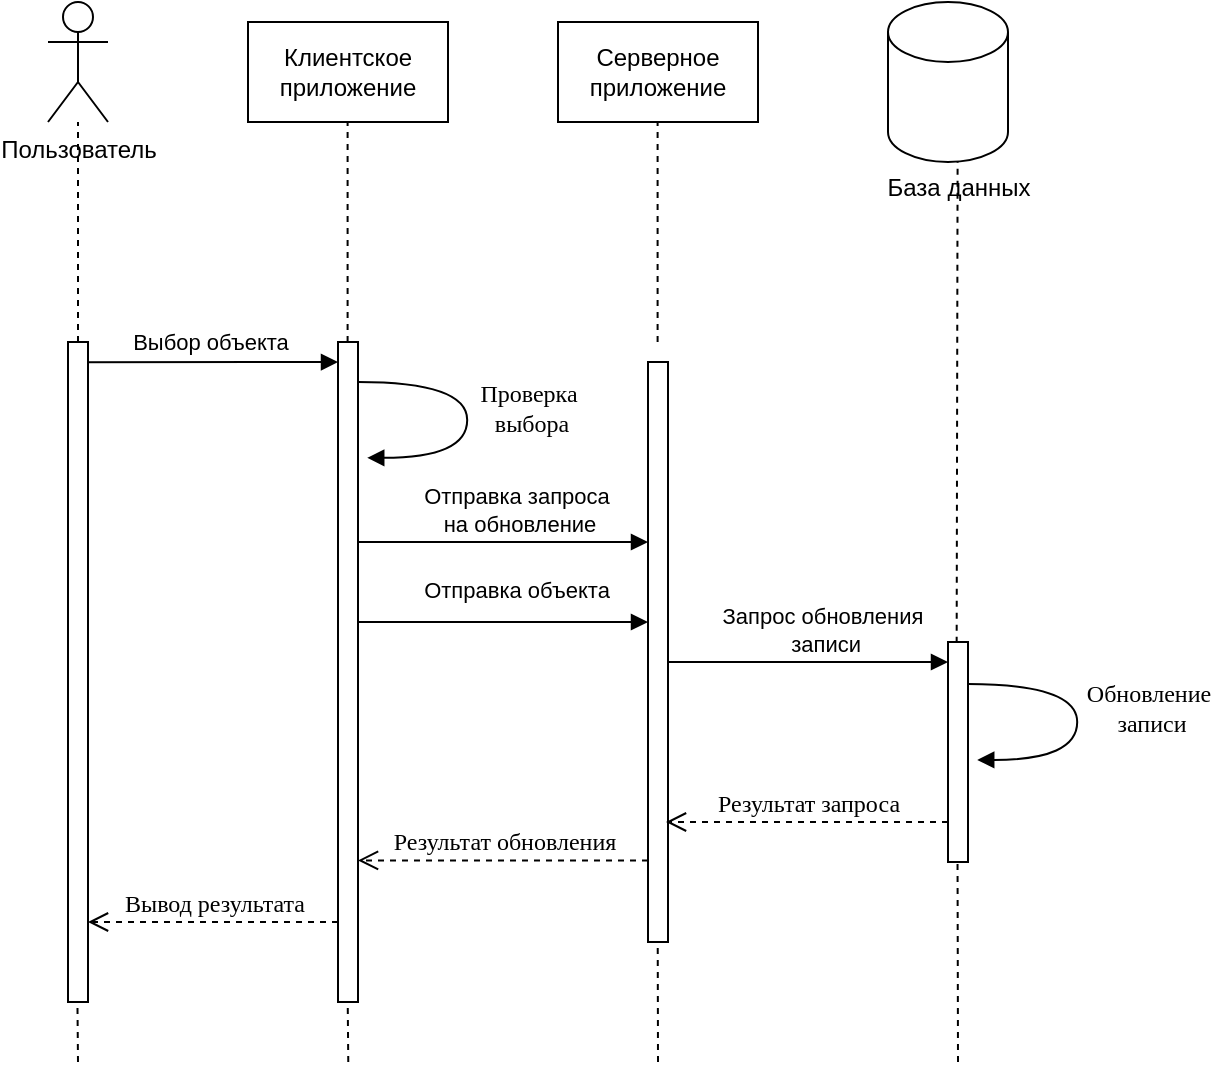 <mxfile version="27.0.9">
  <diagram name="Page-1" id="13e1069c-82ec-6db2-03f1-153e76fe0fe0">
    <mxGraphModel dx="1141" dy="561" grid="1" gridSize="10" guides="1" tooltips="1" connect="1" arrows="1" fold="1" page="1" pageScale="1" pageWidth="1100" pageHeight="850" background="none" math="0" shadow="0">
      <root>
        <mxCell id="0" />
        <mxCell id="1" parent="0" />
        <mxCell id="7baba1c4bc27f4b0-11" value="" style="html=1;verticalAlign=bottom;endArrow=block;entryX=0;entryY=0;labelBackgroundColor=none;fontFamily=Verdana;fontSize=12;edgeStyle=elbowEdgeStyle;elbow=vertical;" parent="1" edge="1">
          <mxGeometry relative="1" as="geometry">
            <mxPoint x="155" y="190.143" as="sourcePoint" />
            <mxPoint x="285" y="190" as="targetPoint" />
          </mxGeometry>
        </mxCell>
        <mxCell id="FYJnRDhwGbSClls7Dea5-19" value="Выбор объекта" style="edgeLabel;html=1;align=center;verticalAlign=middle;resizable=0;points=[];" vertex="1" connectable="0" parent="7baba1c4bc27f4b0-11">
          <mxGeometry x="-0.288" y="-2" relative="1" as="geometry">
            <mxPoint x="19" y="-12" as="offset" />
          </mxGeometry>
        </mxCell>
        <mxCell id="7baba1c4bc27f4b0-34" value="" style="html=1;points=[];perimeter=orthogonalPerimeter;rounded=0;shadow=0;comic=0;labelBackgroundColor=none;strokeWidth=1;fontFamily=Verdana;fontSize=12;align=center;" parent="1" vertex="1">
          <mxGeometry x="590" y="330" width="10" height="110" as="geometry" />
        </mxCell>
        <mxCell id="FYJnRDhwGbSClls7Dea5-1" value="Пользователь" style="shape=umlActor;verticalLabelPosition=bottom;verticalAlign=top;html=1;outlineConnect=0;" vertex="1" parent="1">
          <mxGeometry x="140" y="10" width="30" height="60" as="geometry" />
        </mxCell>
        <mxCell id="FYJnRDhwGbSClls7Dea5-3" value="Клиентское приложение" style="rounded=0;whiteSpace=wrap;html=1;" vertex="1" parent="1">
          <mxGeometry x="240" y="20" width="100" height="50" as="geometry" />
        </mxCell>
        <mxCell id="FYJnRDhwGbSClls7Dea5-4" value="" style="rounded=0;whiteSpace=wrap;html=1;" vertex="1" parent="1">
          <mxGeometry x="150" y="180" width="10" height="330" as="geometry" />
        </mxCell>
        <mxCell id="FYJnRDhwGbSClls7Dea5-7" value="" style="rounded=0;whiteSpace=wrap;html=1;" vertex="1" parent="1">
          <mxGeometry x="285" y="180" width="10" height="330" as="geometry" />
        </mxCell>
        <mxCell id="FYJnRDhwGbSClls7Dea5-8" value="" style="rounded=0;whiteSpace=wrap;html=1;" vertex="1" parent="1">
          <mxGeometry x="440" y="190" width="10" height="290" as="geometry" />
        </mxCell>
        <mxCell id="FYJnRDhwGbSClls7Dea5-10" value="Серверное приложение" style="rounded=0;whiteSpace=wrap;html=1;" vertex="1" parent="1">
          <mxGeometry x="395" y="20" width="100" height="50" as="geometry" />
        </mxCell>
        <mxCell id="FYJnRDhwGbSClls7Dea5-11" value="" style="shape=cylinder3;whiteSpace=wrap;html=1;boundedLbl=1;backgroundOutline=1;size=15;" vertex="1" parent="1">
          <mxGeometry x="560" y="10" width="60" height="80" as="geometry" />
        </mxCell>
        <mxCell id="FYJnRDhwGbSClls7Dea5-12" value="База данных&lt;div&gt;&lt;br&gt;&lt;/div&gt;" style="text;html=1;align=center;verticalAlign=middle;resizable=0;points=[];autosize=1;strokeColor=none;fillColor=none;" vertex="1" parent="1">
          <mxGeometry x="550" y="90" width="90" height="40" as="geometry" />
        </mxCell>
        <mxCell id="FYJnRDhwGbSClls7Dea5-15" value="" style="endArrow=none;dashed=1;html=1;rounded=0;exitX=0.5;exitY=0;exitDx=0;exitDy=0;" edge="1" parent="1" source="FYJnRDhwGbSClls7Dea5-4" target="FYJnRDhwGbSClls7Dea5-1">
          <mxGeometry width="50" height="50" relative="1" as="geometry">
            <mxPoint x="160" y="170" as="sourcePoint" />
            <mxPoint x="210" y="120" as="targetPoint" />
          </mxGeometry>
        </mxCell>
        <mxCell id="FYJnRDhwGbSClls7Dea5-16" value="" style="endArrow=none;dashed=1;html=1;rounded=0;exitX=0.5;exitY=0;exitDx=0;exitDy=0;" edge="1" parent="1">
          <mxGeometry width="50" height="50" relative="1" as="geometry">
            <mxPoint x="289.8" y="180" as="sourcePoint" />
            <mxPoint x="289.8" y="70" as="targetPoint" />
          </mxGeometry>
        </mxCell>
        <mxCell id="FYJnRDhwGbSClls7Dea5-17" value="" style="endArrow=none;dashed=1;html=1;rounded=0;exitX=0.5;exitY=0;exitDx=0;exitDy=0;" edge="1" parent="1">
          <mxGeometry width="50" height="50" relative="1" as="geometry">
            <mxPoint x="444.8" y="180" as="sourcePoint" />
            <mxPoint x="444.8" y="70" as="targetPoint" />
          </mxGeometry>
        </mxCell>
        <mxCell id="FYJnRDhwGbSClls7Dea5-18" value="" style="endArrow=none;dashed=1;html=1;rounded=0;exitX=0.433;exitY=0.003;exitDx=0;exitDy=0;exitPerimeter=0;" edge="1" parent="1" source="7baba1c4bc27f4b0-34">
          <mxGeometry width="50" height="50" relative="1" as="geometry">
            <mxPoint x="594.8" y="200" as="sourcePoint" />
            <mxPoint x="594.8" y="90" as="targetPoint" />
          </mxGeometry>
        </mxCell>
        <mxCell id="FYJnRDhwGbSClls7Dea5-20" value="Проверка&lt;div&gt;&amp;nbsp;выбора&lt;/div&gt;" style="html=1;verticalAlign=bottom;endArrow=block;labelBackgroundColor=none;fontFamily=Verdana;fontSize=12;elbow=vertical;edgeStyle=orthogonalEdgeStyle;curved=1;entryX=1;entryY=0.286;entryPerimeter=0;exitX=1.038;exitY=0.345;exitPerimeter=0;" edge="1" parent="1">
          <mxGeometry x="0.187" y="30" relative="1" as="geometry">
            <mxPoint x="295" y="200.0" as="sourcePoint" />
            <mxPoint x="299.62" y="237.9" as="targetPoint" />
            <Array as="points">
              <mxPoint x="349.62" y="199.9" />
              <mxPoint x="349.62" y="237.9" />
            </Array>
            <mxPoint as="offset" />
          </mxGeometry>
        </mxCell>
        <mxCell id="FYJnRDhwGbSClls7Dea5-21" value="" style="html=1;verticalAlign=bottom;endArrow=block;labelBackgroundColor=none;fontFamily=Verdana;fontSize=12;edgeStyle=elbowEdgeStyle;elbow=vertical;" edge="1" parent="1">
          <mxGeometry relative="1" as="geometry">
            <mxPoint x="295" y="280.003" as="sourcePoint" />
            <mxPoint x="440" y="280.146" as="targetPoint" />
          </mxGeometry>
        </mxCell>
        <mxCell id="FYJnRDhwGbSClls7Dea5-22" value="Отправка запроса&lt;div&gt;&amp;nbsp;на обновление&lt;/div&gt;" style="edgeLabel;html=1;align=center;verticalAlign=middle;resizable=0;points=[];" vertex="1" connectable="0" parent="FYJnRDhwGbSClls7Dea5-21">
          <mxGeometry x="-0.288" y="-2" relative="1" as="geometry">
            <mxPoint x="27" y="-18" as="offset" />
          </mxGeometry>
        </mxCell>
        <mxCell id="FYJnRDhwGbSClls7Dea5-23" value="" style="html=1;verticalAlign=bottom;endArrow=block;labelBackgroundColor=none;fontFamily=Verdana;fontSize=12;edgeStyle=elbowEdgeStyle;elbow=vertical;" edge="1" parent="1">
          <mxGeometry relative="1" as="geometry">
            <mxPoint x="295" y="320" as="sourcePoint" />
            <mxPoint x="440" y="320.143" as="targetPoint" />
          </mxGeometry>
        </mxCell>
        <mxCell id="FYJnRDhwGbSClls7Dea5-24" value="Отправка объекта" style="edgeLabel;html=1;align=center;verticalAlign=middle;resizable=0;points=[];" vertex="1" connectable="0" parent="FYJnRDhwGbSClls7Dea5-23">
          <mxGeometry x="-0.288" y="-2" relative="1" as="geometry">
            <mxPoint x="27" y="-18" as="offset" />
          </mxGeometry>
        </mxCell>
        <mxCell id="FYJnRDhwGbSClls7Dea5-25" value="" style="html=1;verticalAlign=bottom;endArrow=block;labelBackgroundColor=none;fontFamily=Verdana;fontSize=12;edgeStyle=elbowEdgeStyle;elbow=vertical;" edge="1" parent="1">
          <mxGeometry relative="1" as="geometry">
            <mxPoint x="450" y="340" as="sourcePoint" />
            <mxPoint x="590" y="340" as="targetPoint" />
          </mxGeometry>
        </mxCell>
        <mxCell id="FYJnRDhwGbSClls7Dea5-26" value="Запрос обновления&lt;div&gt;&amp;nbsp;записи&lt;/div&gt;" style="edgeLabel;html=1;align=center;verticalAlign=middle;resizable=0;points=[];" vertex="1" connectable="0" parent="FYJnRDhwGbSClls7Dea5-25">
          <mxGeometry x="-0.288" y="-2" relative="1" as="geometry">
            <mxPoint x="27" y="-18" as="offset" />
          </mxGeometry>
        </mxCell>
        <mxCell id="FYJnRDhwGbSClls7Dea5-27" value="Обновление&lt;div&gt;&amp;nbsp;записи&lt;/div&gt;" style="html=1;verticalAlign=bottom;endArrow=block;labelBackgroundColor=none;fontFamily=Verdana;fontSize=12;elbow=vertical;edgeStyle=orthogonalEdgeStyle;curved=1;entryX=1;entryY=0.286;entryPerimeter=0;exitX=1.038;exitY=0.345;exitPerimeter=0;" edge="1" parent="1">
          <mxGeometry x="0.172" y="35" relative="1" as="geometry">
            <mxPoint x="600" y="351.06" as="sourcePoint" />
            <mxPoint x="604.62" y="388.96" as="targetPoint" />
            <Array as="points">
              <mxPoint x="654.62" y="350.96" />
              <mxPoint x="654.62" y="388.96" />
            </Array>
            <mxPoint as="offset" />
          </mxGeometry>
        </mxCell>
        <mxCell id="FYJnRDhwGbSClls7Dea5-28" value="Результат запроса" style="html=1;verticalAlign=bottom;endArrow=open;dashed=1;endSize=8;labelBackgroundColor=none;fontFamily=Verdana;fontSize=12;edgeStyle=elbowEdgeStyle;elbow=vertical;" edge="1" parent="1">
          <mxGeometry relative="1" as="geometry">
            <mxPoint x="449" y="420" as="targetPoint" />
            <Array as="points">
              <mxPoint x="535" y="420" />
              <mxPoint x="565" y="420" />
            </Array>
            <mxPoint x="590" y="420" as="sourcePoint" />
          </mxGeometry>
        </mxCell>
        <mxCell id="FYJnRDhwGbSClls7Dea5-29" value="Результат обновления" style="html=1;verticalAlign=bottom;endArrow=open;dashed=1;endSize=8;labelBackgroundColor=none;fontFamily=Verdana;fontSize=12;edgeStyle=elbowEdgeStyle;elbow=vertical;" edge="1" parent="1" target="FYJnRDhwGbSClls7Dea5-7">
          <mxGeometry relative="1" as="geometry">
            <mxPoint x="310" y="439.2" as="targetPoint" />
            <Array as="points">
              <mxPoint x="385" y="439.2" />
              <mxPoint x="415" y="439.2" />
            </Array>
            <mxPoint x="440" y="439.2" as="sourcePoint" />
          </mxGeometry>
        </mxCell>
        <mxCell id="FYJnRDhwGbSClls7Dea5-30" value="Вывод результата" style="html=1;verticalAlign=bottom;endArrow=open;dashed=1;endSize=8;labelBackgroundColor=none;fontFamily=Verdana;fontSize=12;edgeStyle=elbowEdgeStyle;elbow=horizontal;" edge="1" parent="1">
          <mxGeometry relative="1" as="geometry">
            <mxPoint x="160" y="470" as="targetPoint" />
            <Array as="points">
              <mxPoint x="230" y="470" />
              <mxPoint x="260" y="470" />
            </Array>
            <mxPoint x="285" y="470" as="sourcePoint" />
          </mxGeometry>
        </mxCell>
        <mxCell id="FYJnRDhwGbSClls7Dea5-32" value="" style="endArrow=none;dashed=1;html=1;rounded=0;" edge="1" parent="1">
          <mxGeometry width="50" height="50" relative="1" as="geometry">
            <mxPoint x="155" y="540" as="sourcePoint" />
            <mxPoint x="154.72" y="510" as="targetPoint" />
          </mxGeometry>
        </mxCell>
        <mxCell id="FYJnRDhwGbSClls7Dea5-33" value="" style="endArrow=none;dashed=1;html=1;rounded=0;" edge="1" parent="1">
          <mxGeometry width="50" height="50" relative="1" as="geometry">
            <mxPoint x="290.14" y="540" as="sourcePoint" />
            <mxPoint x="289.86" y="510" as="targetPoint" />
          </mxGeometry>
        </mxCell>
        <mxCell id="FYJnRDhwGbSClls7Dea5-34" value="" style="endArrow=none;dashed=1;html=1;rounded=0;" edge="1" parent="1">
          <mxGeometry width="50" height="50" relative="1" as="geometry">
            <mxPoint x="445" y="540" as="sourcePoint" />
            <mxPoint x="444.86" y="480" as="targetPoint" />
          </mxGeometry>
        </mxCell>
        <mxCell id="FYJnRDhwGbSClls7Dea5-35" value="" style="endArrow=none;dashed=1;html=1;rounded=0;" edge="1" parent="1">
          <mxGeometry width="50" height="50" relative="1" as="geometry">
            <mxPoint x="595" y="540" as="sourcePoint" />
            <mxPoint x="594.77" y="440" as="targetPoint" />
          </mxGeometry>
        </mxCell>
      </root>
    </mxGraphModel>
  </diagram>
</mxfile>
